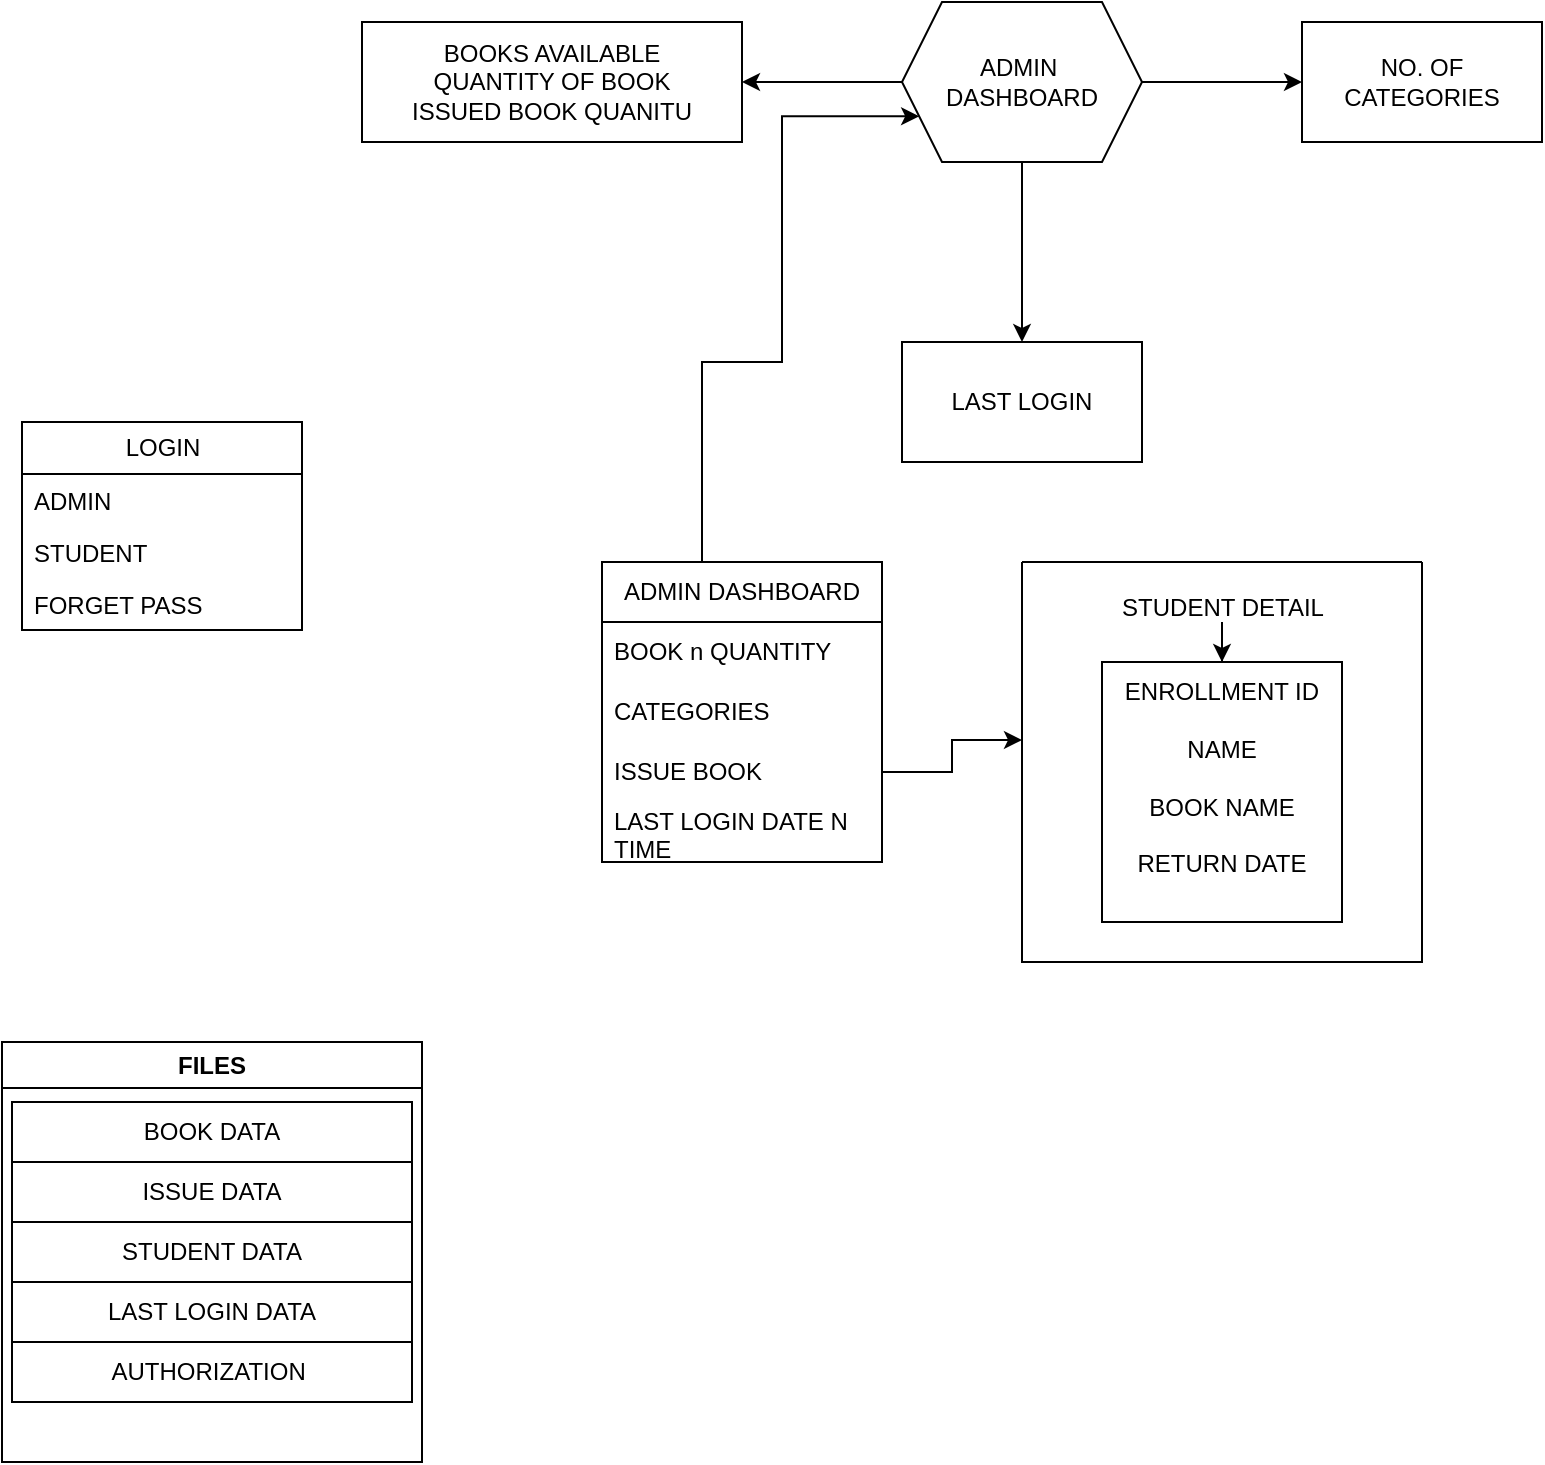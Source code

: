 <mxfile version="24.7.17">
  <diagram name="Page-1" id="zIvVYoIHXLTCiJ3-sLYY">
    <mxGraphModel dx="1434" dy="754" grid="1" gridSize="10" guides="1" tooltips="1" connect="1" arrows="1" fold="1" page="1" pageScale="1" pageWidth="827" pageHeight="1169" math="0" shadow="0">
      <root>
        <mxCell id="0" />
        <mxCell id="1" parent="0" />
        <mxCell id="Y9VhKuXuQL0YcdCnADmT-1" value="LOGIN" style="swimlane;fontStyle=0;childLayout=stackLayout;horizontal=1;startSize=26;fillColor=none;horizontalStack=0;resizeParent=1;resizeParentMax=0;resizeLast=0;collapsible=1;marginBottom=0;html=1;" vertex="1" parent="1">
          <mxGeometry x="50" y="260" width="140" height="104" as="geometry" />
        </mxCell>
        <mxCell id="Y9VhKuXuQL0YcdCnADmT-2" value="ADMIN" style="text;strokeColor=none;fillColor=none;align=left;verticalAlign=top;spacingLeft=4;spacingRight=4;overflow=hidden;rotatable=0;points=[[0,0.5],[1,0.5]];portConstraint=eastwest;whiteSpace=wrap;html=1;" vertex="1" parent="Y9VhKuXuQL0YcdCnADmT-1">
          <mxGeometry y="26" width="140" height="26" as="geometry" />
        </mxCell>
        <mxCell id="Y9VhKuXuQL0YcdCnADmT-3" value="STUDENT" style="text;strokeColor=none;fillColor=none;align=left;verticalAlign=top;spacingLeft=4;spacingRight=4;overflow=hidden;rotatable=0;points=[[0,0.5],[1,0.5]];portConstraint=eastwest;whiteSpace=wrap;html=1;" vertex="1" parent="Y9VhKuXuQL0YcdCnADmT-1">
          <mxGeometry y="52" width="140" height="26" as="geometry" />
        </mxCell>
        <mxCell id="Y9VhKuXuQL0YcdCnADmT-4" value="FORGET PASS" style="text;strokeColor=none;fillColor=none;align=left;verticalAlign=top;spacingLeft=4;spacingRight=4;overflow=hidden;rotatable=0;points=[[0,0.5],[1,0.5]];portConstraint=eastwest;whiteSpace=wrap;html=1;" vertex="1" parent="Y9VhKuXuQL0YcdCnADmT-1">
          <mxGeometry y="78" width="140" height="26" as="geometry" />
        </mxCell>
        <mxCell id="Y9VhKuXuQL0YcdCnADmT-9" value="" style="edgeStyle=orthogonalEdgeStyle;rounded=0;orthogonalLoop=1;jettySize=auto;html=1;" edge="1" parent="1" source="Y9VhKuXuQL0YcdCnADmT-7" target="Y9VhKuXuQL0YcdCnADmT-8">
          <mxGeometry relative="1" as="geometry" />
        </mxCell>
        <mxCell id="Y9VhKuXuQL0YcdCnADmT-12" value="" style="edgeStyle=orthogonalEdgeStyle;rounded=0;orthogonalLoop=1;jettySize=auto;html=1;" edge="1" parent="1" source="Y9VhKuXuQL0YcdCnADmT-7" target="Y9VhKuXuQL0YcdCnADmT-11">
          <mxGeometry relative="1" as="geometry" />
        </mxCell>
        <mxCell id="Y9VhKuXuQL0YcdCnADmT-16" value="" style="edgeStyle=orthogonalEdgeStyle;rounded=0;orthogonalLoop=1;jettySize=auto;html=1;" edge="1" parent="1" source="Y9VhKuXuQL0YcdCnADmT-7" target="Y9VhKuXuQL0YcdCnADmT-15">
          <mxGeometry relative="1" as="geometry" />
        </mxCell>
        <mxCell id="Y9VhKuXuQL0YcdCnADmT-7" value="ADMIN&amp;nbsp;&lt;div&gt;DASHBOARD&lt;/div&gt;" style="shape=hexagon;perimeter=hexagonPerimeter2;whiteSpace=wrap;html=1;fixedSize=1;" vertex="1" parent="1">
          <mxGeometry x="490" y="50" width="120" height="80" as="geometry" />
        </mxCell>
        <mxCell id="Y9VhKuXuQL0YcdCnADmT-8" value="LAST LOGIN" style="whiteSpace=wrap;html=1;" vertex="1" parent="1">
          <mxGeometry x="490" y="220" width="120" height="60" as="geometry" />
        </mxCell>
        <mxCell id="Y9VhKuXuQL0YcdCnADmT-11" value="NO. OF CATEGORIES" style="whiteSpace=wrap;html=1;" vertex="1" parent="1">
          <mxGeometry x="690" y="60" width="120" height="60" as="geometry" />
        </mxCell>
        <mxCell id="Y9VhKuXuQL0YcdCnADmT-15" value="BOOKS AVAILABLE&lt;div&gt;QUANTITY OF BOOK&lt;/div&gt;&lt;div&gt;ISSUED BOOK QUANITU&lt;/div&gt;" style="whiteSpace=wrap;html=1;" vertex="1" parent="1">
          <mxGeometry x="220" y="60" width="190" height="60" as="geometry" />
        </mxCell>
        <mxCell id="Y9VhKuXuQL0YcdCnADmT-21" style="edgeStyle=orthogonalEdgeStyle;rounded=0;orthogonalLoop=1;jettySize=auto;html=1;entryX=0;entryY=0.75;entryDx=0;entryDy=0;" edge="1" parent="1" source="Y9VhKuXuQL0YcdCnADmT-17" target="Y9VhKuXuQL0YcdCnADmT-7">
          <mxGeometry relative="1" as="geometry">
            <Array as="points">
              <mxPoint x="390" y="230" />
              <mxPoint x="430" y="230" />
              <mxPoint x="430" y="107" />
            </Array>
          </mxGeometry>
        </mxCell>
        <mxCell id="Y9VhKuXuQL0YcdCnADmT-17" value="ADMIN DASHBOARD" style="swimlane;fontStyle=0;childLayout=stackLayout;horizontal=1;startSize=30;horizontalStack=0;resizeParent=1;resizeParentMax=0;resizeLast=0;collapsible=1;marginBottom=0;whiteSpace=wrap;html=1;" vertex="1" parent="1">
          <mxGeometry x="340" y="330" width="140" height="150" as="geometry" />
        </mxCell>
        <mxCell id="Y9VhKuXuQL0YcdCnADmT-19" value="BOOK n QUANTITY" style="text;strokeColor=none;fillColor=none;align=left;verticalAlign=middle;spacingLeft=4;spacingRight=4;overflow=hidden;points=[[0,0.5],[1,0.5]];portConstraint=eastwest;rotatable=0;whiteSpace=wrap;html=1;" vertex="1" parent="Y9VhKuXuQL0YcdCnADmT-17">
          <mxGeometry y="30" width="140" height="30" as="geometry" />
        </mxCell>
        <mxCell id="Y9VhKuXuQL0YcdCnADmT-18" value="CATEGORIES" style="text;strokeColor=none;fillColor=none;align=left;verticalAlign=middle;spacingLeft=4;spacingRight=4;overflow=hidden;points=[[0,0.5],[1,0.5]];portConstraint=eastwest;rotatable=0;whiteSpace=wrap;html=1;" vertex="1" parent="Y9VhKuXuQL0YcdCnADmT-17">
          <mxGeometry y="60" width="140" height="30" as="geometry" />
        </mxCell>
        <mxCell id="Y9VhKuXuQL0YcdCnADmT-22" value="ISSUE BOOK" style="text;strokeColor=none;fillColor=none;align=left;verticalAlign=middle;spacingLeft=4;spacingRight=4;overflow=hidden;points=[[0,0.5],[1,0.5]];portConstraint=eastwest;rotatable=0;whiteSpace=wrap;html=1;" vertex="1" parent="Y9VhKuXuQL0YcdCnADmT-17">
          <mxGeometry y="90" width="140" height="30" as="geometry" />
        </mxCell>
        <mxCell id="Y9VhKuXuQL0YcdCnADmT-20" value="LAST LOGIN DATE N TIME" style="text;strokeColor=none;fillColor=none;align=left;verticalAlign=middle;spacingLeft=4;spacingRight=4;overflow=hidden;points=[[0,0.5],[1,0.5]];portConstraint=eastwest;rotatable=0;whiteSpace=wrap;html=1;" vertex="1" parent="Y9VhKuXuQL0YcdCnADmT-17">
          <mxGeometry y="120" width="140" height="30" as="geometry" />
        </mxCell>
        <mxCell id="Y9VhKuXuQL0YcdCnADmT-26" value="" style="swimlane;startSize=0;" vertex="1" parent="1">
          <mxGeometry x="550" y="330" width="200" height="200" as="geometry" />
        </mxCell>
        <mxCell id="Y9VhKuXuQL0YcdCnADmT-29" value="" style="edgeStyle=orthogonalEdgeStyle;rounded=0;orthogonalLoop=1;jettySize=auto;html=1;" edge="1" parent="Y9VhKuXuQL0YcdCnADmT-26" source="Y9VhKuXuQL0YcdCnADmT-27" target="Y9VhKuXuQL0YcdCnADmT-28">
          <mxGeometry relative="1" as="geometry" />
        </mxCell>
        <mxCell id="Y9VhKuXuQL0YcdCnADmT-27" value="STUDENT DETAIL" style="text;html=1;align=center;verticalAlign=middle;resizable=0;points=[];autosize=1;strokeColor=none;fillColor=none;" vertex="1" parent="Y9VhKuXuQL0YcdCnADmT-26">
          <mxGeometry x="40" y="8" width="120" height="30" as="geometry" />
        </mxCell>
        <mxCell id="Y9VhKuXuQL0YcdCnADmT-28" value="ENROLLMENT ID&lt;div&gt;&lt;br&gt;&lt;div&gt;NAME&lt;/div&gt;&lt;div&gt;&lt;br&gt;&lt;/div&gt;&lt;/div&gt;&lt;div&gt;BOOK NAME&lt;/div&gt;&lt;div&gt;&lt;br&gt;&lt;/div&gt;&lt;div&gt;RETURN DATE&lt;/div&gt;&lt;div&gt;&lt;br&gt;&lt;/div&gt;" style="whiteSpace=wrap;html=1;" vertex="1" parent="Y9VhKuXuQL0YcdCnADmT-26">
          <mxGeometry x="40" y="50" width="120" height="130" as="geometry" />
        </mxCell>
        <mxCell id="Y9VhKuXuQL0YcdCnADmT-32" style="edgeStyle=orthogonalEdgeStyle;rounded=0;orthogonalLoop=1;jettySize=auto;html=1;entryX=0;entryY=0.445;entryDx=0;entryDy=0;entryPerimeter=0;" edge="1" parent="1" source="Y9VhKuXuQL0YcdCnADmT-22" target="Y9VhKuXuQL0YcdCnADmT-26">
          <mxGeometry relative="1" as="geometry" />
        </mxCell>
        <mxCell id="Y9VhKuXuQL0YcdCnADmT-33" value="FILES" style="swimlane;whiteSpace=wrap;html=1;" vertex="1" parent="1">
          <mxGeometry x="40" y="570" width="210" height="210" as="geometry" />
        </mxCell>
        <mxCell id="Y9VhKuXuQL0YcdCnADmT-34" value="BOOK DATA" style="whiteSpace=wrap;html=1;" vertex="1" parent="Y9VhKuXuQL0YcdCnADmT-33">
          <mxGeometry x="5" y="30" width="200" height="30" as="geometry" />
        </mxCell>
        <mxCell id="Y9VhKuXuQL0YcdCnADmT-35" value="ISSUE DATA" style="whiteSpace=wrap;html=1;" vertex="1" parent="Y9VhKuXuQL0YcdCnADmT-33">
          <mxGeometry x="5" y="60" width="200" height="30" as="geometry" />
        </mxCell>
        <mxCell id="Y9VhKuXuQL0YcdCnADmT-36" value="STUDENT DATA" style="whiteSpace=wrap;html=1;" vertex="1" parent="Y9VhKuXuQL0YcdCnADmT-33">
          <mxGeometry x="5" y="90" width="200" height="30" as="geometry" />
        </mxCell>
        <mxCell id="Y9VhKuXuQL0YcdCnADmT-37" value="LAST LOGIN DATA" style="whiteSpace=wrap;html=1;" vertex="1" parent="Y9VhKuXuQL0YcdCnADmT-33">
          <mxGeometry x="5" y="120" width="200" height="30" as="geometry" />
        </mxCell>
        <mxCell id="Y9VhKuXuQL0YcdCnADmT-38" value="AUTHORIZATION&amp;nbsp;" style="whiteSpace=wrap;html=1;" vertex="1" parent="Y9VhKuXuQL0YcdCnADmT-33">
          <mxGeometry x="5" y="150" width="200" height="30" as="geometry" />
        </mxCell>
      </root>
    </mxGraphModel>
  </diagram>
</mxfile>

